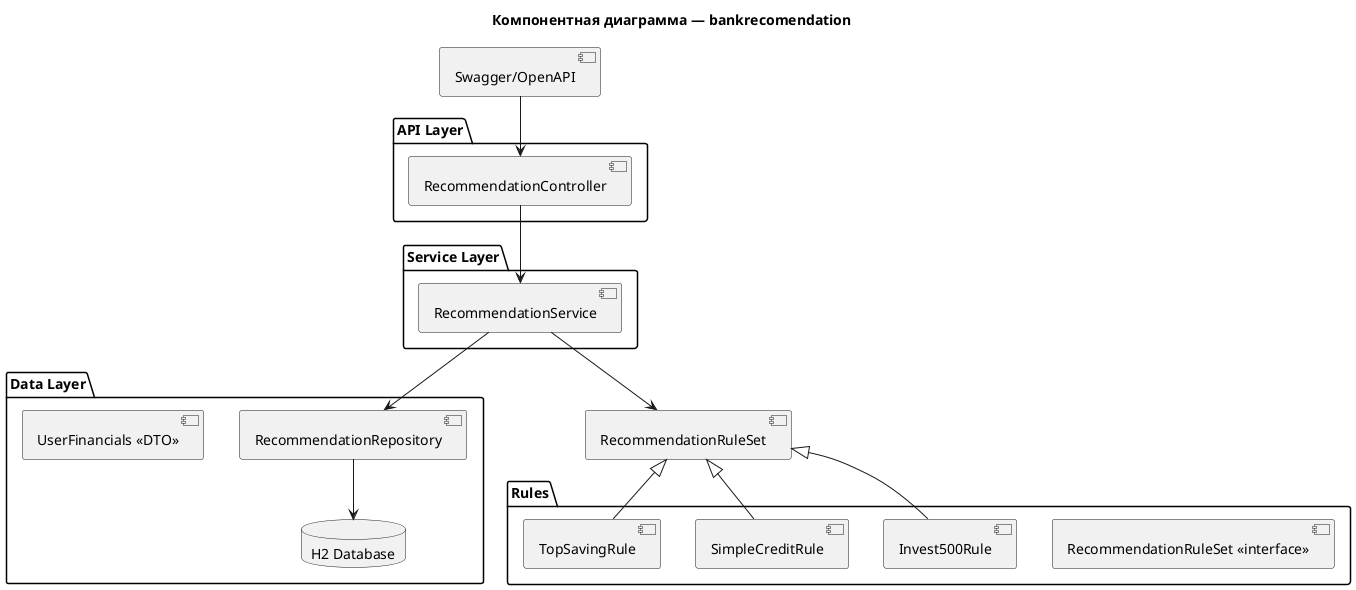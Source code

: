 @startuml
title Компонентная диаграмма — bankrecomendation

package "API Layer" {
  [RecommendationController]
}

package "Service Layer" {
  [RecommendationService]
}

package "Rules" {
  [RecommendationRuleSet <<interface>>]
  [Invest500Rule]
  [SimpleCreditRule]
  [TopSavingRule]
}

package "Data Layer" {
  [RecommendationRepository]
  [UserFinancials <<DTO>>]
  database "H2 Database" as H2
}

[Swagger/OpenAPI] --> [RecommendationController]
[RecommendationController] --> [RecommendationService]
[RecommendationService] --> [RecommendationRepository]
[RecommendationRepository] --> H2
[RecommendationService] --> [RecommendationRuleSet]
[RecommendationRuleSet] <|-- [Invest500Rule]
[RecommendationRuleSet] <|-- [SimpleCreditRule]
[RecommendationRuleSet] <|-- [TopSavingRule]
@enduml
